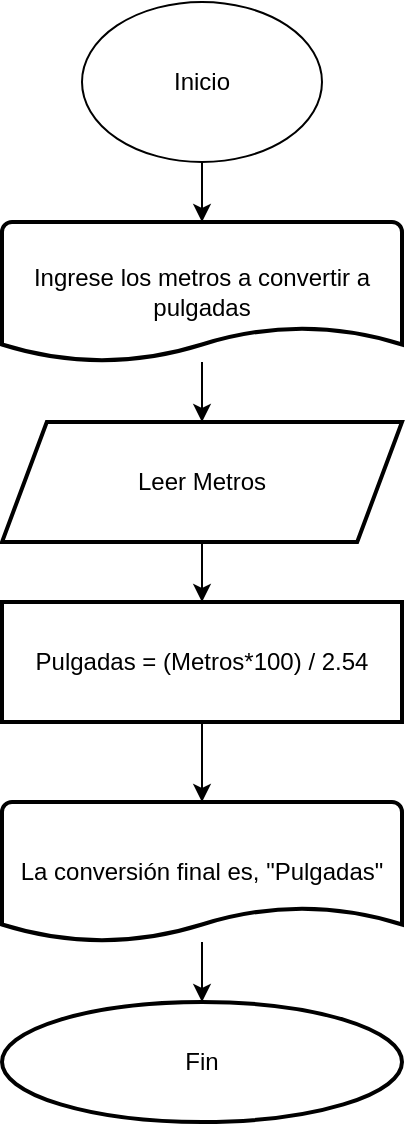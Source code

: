 <mxfile version="26.0.12">
  <diagram name="Página-1" id="w0w9KO78ftr7pSs4Mdpo">
    <mxGraphModel dx="1042" dy="565" grid="1" gridSize="10" guides="1" tooltips="1" connect="1" arrows="1" fold="1" page="1" pageScale="1" pageWidth="850" pageHeight="1100" math="0" shadow="0">
      <root>
        <mxCell id="0" />
        <mxCell id="1" parent="0" />
        <mxCell id="yOcyljemJBHOUQgMsL7m-3" value="" style="edgeStyle=orthogonalEdgeStyle;rounded=0;orthogonalLoop=1;jettySize=auto;html=1;" edge="1" parent="1" source="yOcyljemJBHOUQgMsL7m-1" target="yOcyljemJBHOUQgMsL7m-2">
          <mxGeometry relative="1" as="geometry" />
        </mxCell>
        <mxCell id="yOcyljemJBHOUQgMsL7m-1" value="Inicio" style="ellipse;whiteSpace=wrap;html=1;" vertex="1" parent="1">
          <mxGeometry x="270" y="20" width="120" height="80" as="geometry" />
        </mxCell>
        <mxCell id="yOcyljemJBHOUQgMsL7m-5" value="" style="edgeStyle=orthogonalEdgeStyle;rounded=0;orthogonalLoop=1;jettySize=auto;html=1;" edge="1" parent="1" source="yOcyljemJBHOUQgMsL7m-2" target="yOcyljemJBHOUQgMsL7m-4">
          <mxGeometry relative="1" as="geometry" />
        </mxCell>
        <mxCell id="yOcyljemJBHOUQgMsL7m-2" value="Ingrese los metros a convertir a pulgadas" style="strokeWidth=2;html=1;shape=mxgraph.flowchart.document2;whiteSpace=wrap;size=0.25;" vertex="1" parent="1">
          <mxGeometry x="230" y="130" width="200" height="70" as="geometry" />
        </mxCell>
        <mxCell id="yOcyljemJBHOUQgMsL7m-7" value="" style="edgeStyle=orthogonalEdgeStyle;rounded=0;orthogonalLoop=1;jettySize=auto;html=1;" edge="1" parent="1" source="yOcyljemJBHOUQgMsL7m-4" target="yOcyljemJBHOUQgMsL7m-6">
          <mxGeometry relative="1" as="geometry" />
        </mxCell>
        <mxCell id="yOcyljemJBHOUQgMsL7m-4" value="Leer Metros" style="shape=parallelogram;html=1;strokeWidth=2;perimeter=parallelogramPerimeter;whiteSpace=wrap;rounded=1;arcSize=0;size=0.112;" vertex="1" parent="1">
          <mxGeometry x="230" y="230" width="200" height="60" as="geometry" />
        </mxCell>
        <mxCell id="yOcyljemJBHOUQgMsL7m-9" value="" style="edgeStyle=orthogonalEdgeStyle;rounded=0;orthogonalLoop=1;jettySize=auto;html=1;" edge="1" parent="1" source="yOcyljemJBHOUQgMsL7m-6" target="yOcyljemJBHOUQgMsL7m-8">
          <mxGeometry relative="1" as="geometry" />
        </mxCell>
        <mxCell id="yOcyljemJBHOUQgMsL7m-6" value="Pulgadas = (Metros*100) / 2.54" style="rounded=1;whiteSpace=wrap;html=1;absoluteArcSize=1;arcSize=0;strokeWidth=2;" vertex="1" parent="1">
          <mxGeometry x="230" y="320" width="200" height="60" as="geometry" />
        </mxCell>
        <mxCell id="yOcyljemJBHOUQgMsL7m-11" value="" style="edgeStyle=orthogonalEdgeStyle;rounded=0;orthogonalLoop=1;jettySize=auto;html=1;" edge="1" parent="1" source="yOcyljemJBHOUQgMsL7m-8" target="yOcyljemJBHOUQgMsL7m-10">
          <mxGeometry relative="1" as="geometry" />
        </mxCell>
        <mxCell id="yOcyljemJBHOUQgMsL7m-8" value="La conversión final es, &quot;Pulgadas&quot;" style="strokeWidth=2;html=1;shape=mxgraph.flowchart.document2;whiteSpace=wrap;size=0.25;" vertex="1" parent="1">
          <mxGeometry x="230" y="420" width="200" height="70" as="geometry" />
        </mxCell>
        <mxCell id="yOcyljemJBHOUQgMsL7m-10" value="Fin" style="strokeWidth=2;html=1;shape=mxgraph.flowchart.start_1;whiteSpace=wrap;" vertex="1" parent="1">
          <mxGeometry x="230" y="520" width="200" height="60" as="geometry" />
        </mxCell>
      </root>
    </mxGraphModel>
  </diagram>
</mxfile>
